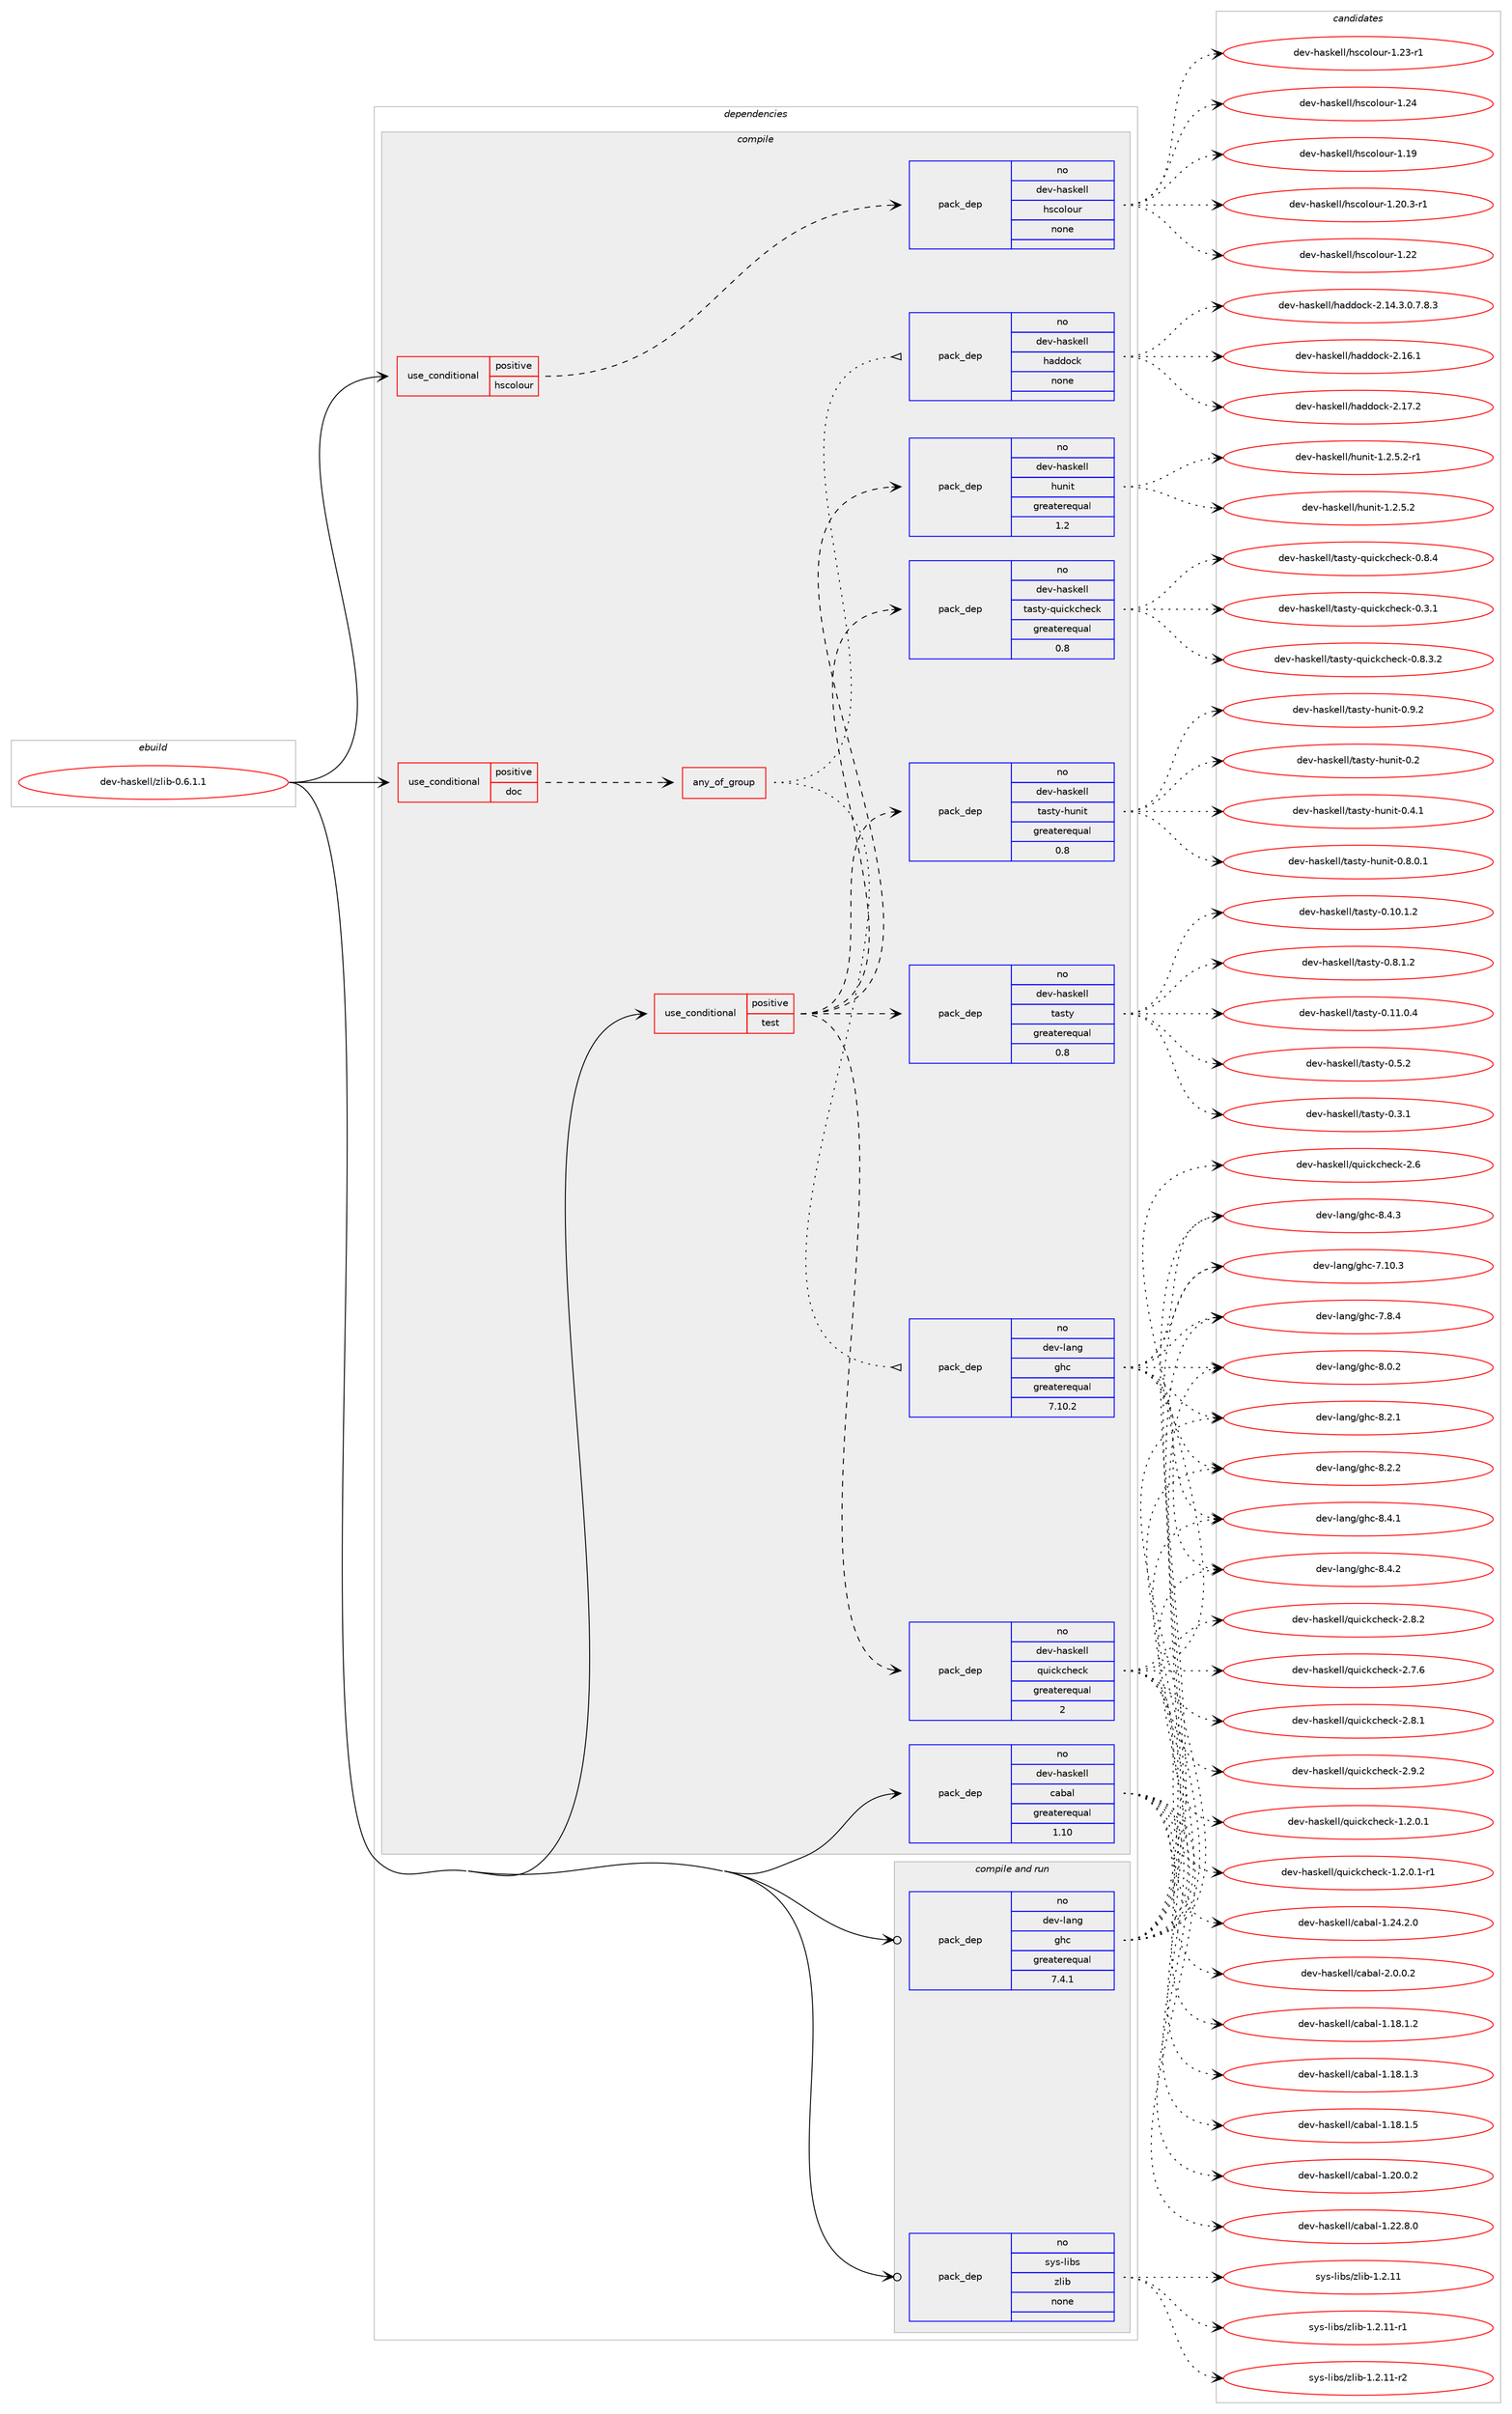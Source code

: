 digraph prolog {

# *************
# Graph options
# *************

newrank=true;
concentrate=true;
compound=true;
graph [rankdir=LR,fontname=Helvetica,fontsize=10,ranksep=1.5];#, ranksep=2.5, nodesep=0.2];
edge  [arrowhead=vee];
node  [fontname=Helvetica,fontsize=10];

# **********
# The ebuild
# **********

subgraph cluster_leftcol {
color=gray;
rank=same;
label=<<i>ebuild</i>>;
id [label="dev-haskell/zlib-0.6.1.1", color=red, width=4, href="../dev-haskell/zlib-0.6.1.1.svg"];
}

# ****************
# The dependencies
# ****************

subgraph cluster_midcol {
color=gray;
label=<<i>dependencies</i>>;
subgraph cluster_compile {
fillcolor="#eeeeee";
style=filled;
label=<<i>compile</i>>;
subgraph cond362324 {
dependency1350331 [label=<<TABLE BORDER="0" CELLBORDER="1" CELLSPACING="0" CELLPADDING="4"><TR><TD ROWSPAN="3" CELLPADDING="10">use_conditional</TD></TR><TR><TD>positive</TD></TR><TR><TD>doc</TD></TR></TABLE>>, shape=none, color=red];
subgraph any21869 {
dependency1350332 [label=<<TABLE BORDER="0" CELLBORDER="1" CELLSPACING="0" CELLPADDING="4"><TR><TD CELLPADDING="10">any_of_group</TD></TR></TABLE>>, shape=none, color=red];subgraph pack965586 {
dependency1350333 [label=<<TABLE BORDER="0" CELLBORDER="1" CELLSPACING="0" CELLPADDING="4" WIDTH="220"><TR><TD ROWSPAN="6" CELLPADDING="30">pack_dep</TD></TR><TR><TD WIDTH="110">no</TD></TR><TR><TD>dev-haskell</TD></TR><TR><TD>haddock</TD></TR><TR><TD>none</TD></TR><TR><TD></TD></TR></TABLE>>, shape=none, color=blue];
}
dependency1350332:e -> dependency1350333:w [weight=20,style="dotted",arrowhead="oinv"];
subgraph pack965587 {
dependency1350334 [label=<<TABLE BORDER="0" CELLBORDER="1" CELLSPACING="0" CELLPADDING="4" WIDTH="220"><TR><TD ROWSPAN="6" CELLPADDING="30">pack_dep</TD></TR><TR><TD WIDTH="110">no</TD></TR><TR><TD>dev-lang</TD></TR><TR><TD>ghc</TD></TR><TR><TD>greaterequal</TD></TR><TR><TD>7.10.2</TD></TR></TABLE>>, shape=none, color=blue];
}
dependency1350332:e -> dependency1350334:w [weight=20,style="dotted",arrowhead="oinv"];
}
dependency1350331:e -> dependency1350332:w [weight=20,style="dashed",arrowhead="vee"];
}
id:e -> dependency1350331:w [weight=20,style="solid",arrowhead="vee"];
subgraph cond362325 {
dependency1350335 [label=<<TABLE BORDER="0" CELLBORDER="1" CELLSPACING="0" CELLPADDING="4"><TR><TD ROWSPAN="3" CELLPADDING="10">use_conditional</TD></TR><TR><TD>positive</TD></TR><TR><TD>hscolour</TD></TR></TABLE>>, shape=none, color=red];
subgraph pack965588 {
dependency1350336 [label=<<TABLE BORDER="0" CELLBORDER="1" CELLSPACING="0" CELLPADDING="4" WIDTH="220"><TR><TD ROWSPAN="6" CELLPADDING="30">pack_dep</TD></TR><TR><TD WIDTH="110">no</TD></TR><TR><TD>dev-haskell</TD></TR><TR><TD>hscolour</TD></TR><TR><TD>none</TD></TR><TR><TD></TD></TR></TABLE>>, shape=none, color=blue];
}
dependency1350335:e -> dependency1350336:w [weight=20,style="dashed",arrowhead="vee"];
}
id:e -> dependency1350335:w [weight=20,style="solid",arrowhead="vee"];
subgraph cond362326 {
dependency1350337 [label=<<TABLE BORDER="0" CELLBORDER="1" CELLSPACING="0" CELLPADDING="4"><TR><TD ROWSPAN="3" CELLPADDING="10">use_conditional</TD></TR><TR><TD>positive</TD></TR><TR><TD>test</TD></TR></TABLE>>, shape=none, color=red];
subgraph pack965589 {
dependency1350338 [label=<<TABLE BORDER="0" CELLBORDER="1" CELLSPACING="0" CELLPADDING="4" WIDTH="220"><TR><TD ROWSPAN="6" CELLPADDING="30">pack_dep</TD></TR><TR><TD WIDTH="110">no</TD></TR><TR><TD>dev-haskell</TD></TR><TR><TD>hunit</TD></TR><TR><TD>greaterequal</TD></TR><TR><TD>1.2</TD></TR></TABLE>>, shape=none, color=blue];
}
dependency1350337:e -> dependency1350338:w [weight=20,style="dashed",arrowhead="vee"];
subgraph pack965590 {
dependency1350339 [label=<<TABLE BORDER="0" CELLBORDER="1" CELLSPACING="0" CELLPADDING="4" WIDTH="220"><TR><TD ROWSPAN="6" CELLPADDING="30">pack_dep</TD></TR><TR><TD WIDTH="110">no</TD></TR><TR><TD>dev-haskell</TD></TR><TR><TD>quickcheck</TD></TR><TR><TD>greaterequal</TD></TR><TR><TD>2</TD></TR></TABLE>>, shape=none, color=blue];
}
dependency1350337:e -> dependency1350339:w [weight=20,style="dashed",arrowhead="vee"];
subgraph pack965591 {
dependency1350340 [label=<<TABLE BORDER="0" CELLBORDER="1" CELLSPACING="0" CELLPADDING="4" WIDTH="220"><TR><TD ROWSPAN="6" CELLPADDING="30">pack_dep</TD></TR><TR><TD WIDTH="110">no</TD></TR><TR><TD>dev-haskell</TD></TR><TR><TD>tasty</TD></TR><TR><TD>greaterequal</TD></TR><TR><TD>0.8</TD></TR></TABLE>>, shape=none, color=blue];
}
dependency1350337:e -> dependency1350340:w [weight=20,style="dashed",arrowhead="vee"];
subgraph pack965592 {
dependency1350341 [label=<<TABLE BORDER="0" CELLBORDER="1" CELLSPACING="0" CELLPADDING="4" WIDTH="220"><TR><TD ROWSPAN="6" CELLPADDING="30">pack_dep</TD></TR><TR><TD WIDTH="110">no</TD></TR><TR><TD>dev-haskell</TD></TR><TR><TD>tasty-hunit</TD></TR><TR><TD>greaterequal</TD></TR><TR><TD>0.8</TD></TR></TABLE>>, shape=none, color=blue];
}
dependency1350337:e -> dependency1350341:w [weight=20,style="dashed",arrowhead="vee"];
subgraph pack965593 {
dependency1350342 [label=<<TABLE BORDER="0" CELLBORDER="1" CELLSPACING="0" CELLPADDING="4" WIDTH="220"><TR><TD ROWSPAN="6" CELLPADDING="30">pack_dep</TD></TR><TR><TD WIDTH="110">no</TD></TR><TR><TD>dev-haskell</TD></TR><TR><TD>tasty-quickcheck</TD></TR><TR><TD>greaterequal</TD></TR><TR><TD>0.8</TD></TR></TABLE>>, shape=none, color=blue];
}
dependency1350337:e -> dependency1350342:w [weight=20,style="dashed",arrowhead="vee"];
}
id:e -> dependency1350337:w [weight=20,style="solid",arrowhead="vee"];
subgraph pack965594 {
dependency1350343 [label=<<TABLE BORDER="0" CELLBORDER="1" CELLSPACING="0" CELLPADDING="4" WIDTH="220"><TR><TD ROWSPAN="6" CELLPADDING="30">pack_dep</TD></TR><TR><TD WIDTH="110">no</TD></TR><TR><TD>dev-haskell</TD></TR><TR><TD>cabal</TD></TR><TR><TD>greaterequal</TD></TR><TR><TD>1.10</TD></TR></TABLE>>, shape=none, color=blue];
}
id:e -> dependency1350343:w [weight=20,style="solid",arrowhead="vee"];
}
subgraph cluster_compileandrun {
fillcolor="#eeeeee";
style=filled;
label=<<i>compile and run</i>>;
subgraph pack965595 {
dependency1350344 [label=<<TABLE BORDER="0" CELLBORDER="1" CELLSPACING="0" CELLPADDING="4" WIDTH="220"><TR><TD ROWSPAN="6" CELLPADDING="30">pack_dep</TD></TR><TR><TD WIDTH="110">no</TD></TR><TR><TD>dev-lang</TD></TR><TR><TD>ghc</TD></TR><TR><TD>greaterequal</TD></TR><TR><TD>7.4.1</TD></TR></TABLE>>, shape=none, color=blue];
}
id:e -> dependency1350344:w [weight=20,style="solid",arrowhead="odotvee"];
subgraph pack965596 {
dependency1350345 [label=<<TABLE BORDER="0" CELLBORDER="1" CELLSPACING="0" CELLPADDING="4" WIDTH="220"><TR><TD ROWSPAN="6" CELLPADDING="30">pack_dep</TD></TR><TR><TD WIDTH="110">no</TD></TR><TR><TD>sys-libs</TD></TR><TR><TD>zlib</TD></TR><TR><TD>none</TD></TR><TR><TD></TD></TR></TABLE>>, shape=none, color=blue];
}
id:e -> dependency1350345:w [weight=20,style="solid",arrowhead="odotvee"];
}
subgraph cluster_run {
fillcolor="#eeeeee";
style=filled;
label=<<i>run</i>>;
}
}

# **************
# The candidates
# **************

subgraph cluster_choices {
rank=same;
color=gray;
label=<<i>candidates</i>>;

subgraph choice965586 {
color=black;
nodesep=1;
choice1001011184510497115107101108108471049710010011199107455046495246514648465546564651 [label="dev-haskell/haddock-2.14.3.0.7.8.3", color=red, width=4,href="../dev-haskell/haddock-2.14.3.0.7.8.3.svg"];
choice100101118451049711510710110810847104971001001119910745504649544649 [label="dev-haskell/haddock-2.16.1", color=red, width=4,href="../dev-haskell/haddock-2.16.1.svg"];
choice100101118451049711510710110810847104971001001119910745504649554650 [label="dev-haskell/haddock-2.17.2", color=red, width=4,href="../dev-haskell/haddock-2.17.2.svg"];
dependency1350333:e -> choice1001011184510497115107101108108471049710010011199107455046495246514648465546564651:w [style=dotted,weight="100"];
dependency1350333:e -> choice100101118451049711510710110810847104971001001119910745504649544649:w [style=dotted,weight="100"];
dependency1350333:e -> choice100101118451049711510710110810847104971001001119910745504649554650:w [style=dotted,weight="100"];
}
subgraph choice965587 {
color=black;
nodesep=1;
choice1001011184510897110103471031049945554649484651 [label="dev-lang/ghc-7.10.3", color=red, width=4,href="../dev-lang/ghc-7.10.3.svg"];
choice10010111845108971101034710310499455546564652 [label="dev-lang/ghc-7.8.4", color=red, width=4,href="../dev-lang/ghc-7.8.4.svg"];
choice10010111845108971101034710310499455646484650 [label="dev-lang/ghc-8.0.2", color=red, width=4,href="../dev-lang/ghc-8.0.2.svg"];
choice10010111845108971101034710310499455646504649 [label="dev-lang/ghc-8.2.1", color=red, width=4,href="../dev-lang/ghc-8.2.1.svg"];
choice10010111845108971101034710310499455646504650 [label="dev-lang/ghc-8.2.2", color=red, width=4,href="../dev-lang/ghc-8.2.2.svg"];
choice10010111845108971101034710310499455646524649 [label="dev-lang/ghc-8.4.1", color=red, width=4,href="../dev-lang/ghc-8.4.1.svg"];
choice10010111845108971101034710310499455646524650 [label="dev-lang/ghc-8.4.2", color=red, width=4,href="../dev-lang/ghc-8.4.2.svg"];
choice10010111845108971101034710310499455646524651 [label="dev-lang/ghc-8.4.3", color=red, width=4,href="../dev-lang/ghc-8.4.3.svg"];
dependency1350334:e -> choice1001011184510897110103471031049945554649484651:w [style=dotted,weight="100"];
dependency1350334:e -> choice10010111845108971101034710310499455546564652:w [style=dotted,weight="100"];
dependency1350334:e -> choice10010111845108971101034710310499455646484650:w [style=dotted,weight="100"];
dependency1350334:e -> choice10010111845108971101034710310499455646504649:w [style=dotted,weight="100"];
dependency1350334:e -> choice10010111845108971101034710310499455646504650:w [style=dotted,weight="100"];
dependency1350334:e -> choice10010111845108971101034710310499455646524649:w [style=dotted,weight="100"];
dependency1350334:e -> choice10010111845108971101034710310499455646524650:w [style=dotted,weight="100"];
dependency1350334:e -> choice10010111845108971101034710310499455646524651:w [style=dotted,weight="100"];
}
subgraph choice965588 {
color=black;
nodesep=1;
choice100101118451049711510710110810847104115991111081111171144549464957 [label="dev-haskell/hscolour-1.19", color=red, width=4,href="../dev-haskell/hscolour-1.19.svg"];
choice10010111845104971151071011081084710411599111108111117114454946504846514511449 [label="dev-haskell/hscolour-1.20.3-r1", color=red, width=4,href="../dev-haskell/hscolour-1.20.3-r1.svg"];
choice100101118451049711510710110810847104115991111081111171144549465050 [label="dev-haskell/hscolour-1.22", color=red, width=4,href="../dev-haskell/hscolour-1.22.svg"];
choice1001011184510497115107101108108471041159911110811111711445494650514511449 [label="dev-haskell/hscolour-1.23-r1", color=red, width=4,href="../dev-haskell/hscolour-1.23-r1.svg"];
choice100101118451049711510710110810847104115991111081111171144549465052 [label="dev-haskell/hscolour-1.24", color=red, width=4,href="../dev-haskell/hscolour-1.24.svg"];
dependency1350336:e -> choice100101118451049711510710110810847104115991111081111171144549464957:w [style=dotted,weight="100"];
dependency1350336:e -> choice10010111845104971151071011081084710411599111108111117114454946504846514511449:w [style=dotted,weight="100"];
dependency1350336:e -> choice100101118451049711510710110810847104115991111081111171144549465050:w [style=dotted,weight="100"];
dependency1350336:e -> choice1001011184510497115107101108108471041159911110811111711445494650514511449:w [style=dotted,weight="100"];
dependency1350336:e -> choice100101118451049711510710110810847104115991111081111171144549465052:w [style=dotted,weight="100"];
}
subgraph choice965589 {
color=black;
nodesep=1;
choice1001011184510497115107101108108471041171101051164549465046534650 [label="dev-haskell/hunit-1.2.5.2", color=red, width=4,href="../dev-haskell/hunit-1.2.5.2.svg"];
choice10010111845104971151071011081084710411711010511645494650465346504511449 [label="dev-haskell/hunit-1.2.5.2-r1", color=red, width=4,href="../dev-haskell/hunit-1.2.5.2-r1.svg"];
dependency1350338:e -> choice1001011184510497115107101108108471041171101051164549465046534650:w [style=dotted,weight="100"];
dependency1350338:e -> choice10010111845104971151071011081084710411711010511645494650465346504511449:w [style=dotted,weight="100"];
}
subgraph choice965590 {
color=black;
nodesep=1;
choice1001011184510497115107101108108471131171059910799104101991074549465046484649 [label="dev-haskell/quickcheck-1.2.0.1", color=red, width=4,href="../dev-haskell/quickcheck-1.2.0.1.svg"];
choice10010111845104971151071011081084711311710599107991041019910745494650464846494511449 [label="dev-haskell/quickcheck-1.2.0.1-r1", color=red, width=4,href="../dev-haskell/quickcheck-1.2.0.1-r1.svg"];
choice10010111845104971151071011081084711311710599107991041019910745504654 [label="dev-haskell/quickcheck-2.6", color=red, width=4,href="../dev-haskell/quickcheck-2.6.svg"];
choice100101118451049711510710110810847113117105991079910410199107455046554654 [label="dev-haskell/quickcheck-2.7.6", color=red, width=4,href="../dev-haskell/quickcheck-2.7.6.svg"];
choice100101118451049711510710110810847113117105991079910410199107455046564649 [label="dev-haskell/quickcheck-2.8.1", color=red, width=4,href="../dev-haskell/quickcheck-2.8.1.svg"];
choice100101118451049711510710110810847113117105991079910410199107455046564650 [label="dev-haskell/quickcheck-2.8.2", color=red, width=4,href="../dev-haskell/quickcheck-2.8.2.svg"];
choice100101118451049711510710110810847113117105991079910410199107455046574650 [label="dev-haskell/quickcheck-2.9.2", color=red, width=4,href="../dev-haskell/quickcheck-2.9.2.svg"];
dependency1350339:e -> choice1001011184510497115107101108108471131171059910799104101991074549465046484649:w [style=dotted,weight="100"];
dependency1350339:e -> choice10010111845104971151071011081084711311710599107991041019910745494650464846494511449:w [style=dotted,weight="100"];
dependency1350339:e -> choice10010111845104971151071011081084711311710599107991041019910745504654:w [style=dotted,weight="100"];
dependency1350339:e -> choice100101118451049711510710110810847113117105991079910410199107455046554654:w [style=dotted,weight="100"];
dependency1350339:e -> choice100101118451049711510710110810847113117105991079910410199107455046564649:w [style=dotted,weight="100"];
dependency1350339:e -> choice100101118451049711510710110810847113117105991079910410199107455046564650:w [style=dotted,weight="100"];
dependency1350339:e -> choice100101118451049711510710110810847113117105991079910410199107455046574650:w [style=dotted,weight="100"];
}
subgraph choice965591 {
color=black;
nodesep=1;
choice10010111845104971151071011081084711697115116121454846494846494650 [label="dev-haskell/tasty-0.10.1.2", color=red, width=4,href="../dev-haskell/tasty-0.10.1.2.svg"];
choice10010111845104971151071011081084711697115116121454846494946484652 [label="dev-haskell/tasty-0.11.0.4", color=red, width=4,href="../dev-haskell/tasty-0.11.0.4.svg"];
choice10010111845104971151071011081084711697115116121454846514649 [label="dev-haskell/tasty-0.3.1", color=red, width=4,href="../dev-haskell/tasty-0.3.1.svg"];
choice10010111845104971151071011081084711697115116121454846534650 [label="dev-haskell/tasty-0.5.2", color=red, width=4,href="../dev-haskell/tasty-0.5.2.svg"];
choice100101118451049711510710110810847116971151161214548465646494650 [label="dev-haskell/tasty-0.8.1.2", color=red, width=4,href="../dev-haskell/tasty-0.8.1.2.svg"];
dependency1350340:e -> choice10010111845104971151071011081084711697115116121454846494846494650:w [style=dotted,weight="100"];
dependency1350340:e -> choice10010111845104971151071011081084711697115116121454846494946484652:w [style=dotted,weight="100"];
dependency1350340:e -> choice10010111845104971151071011081084711697115116121454846514649:w [style=dotted,weight="100"];
dependency1350340:e -> choice10010111845104971151071011081084711697115116121454846534650:w [style=dotted,weight="100"];
dependency1350340:e -> choice100101118451049711510710110810847116971151161214548465646494650:w [style=dotted,weight="100"];
}
subgraph choice965592 {
color=black;
nodesep=1;
choice100101118451049711510710110810847116971151161214510411711010511645484650 [label="dev-haskell/tasty-hunit-0.2", color=red, width=4,href="../dev-haskell/tasty-hunit-0.2.svg"];
choice1001011184510497115107101108108471169711511612145104117110105116454846524649 [label="dev-haskell/tasty-hunit-0.4.1", color=red, width=4,href="../dev-haskell/tasty-hunit-0.4.1.svg"];
choice10010111845104971151071011081084711697115116121451041171101051164548465646484649 [label="dev-haskell/tasty-hunit-0.8.0.1", color=red, width=4,href="../dev-haskell/tasty-hunit-0.8.0.1.svg"];
choice1001011184510497115107101108108471169711511612145104117110105116454846574650 [label="dev-haskell/tasty-hunit-0.9.2", color=red, width=4,href="../dev-haskell/tasty-hunit-0.9.2.svg"];
dependency1350341:e -> choice100101118451049711510710110810847116971151161214510411711010511645484650:w [style=dotted,weight="100"];
dependency1350341:e -> choice1001011184510497115107101108108471169711511612145104117110105116454846524649:w [style=dotted,weight="100"];
dependency1350341:e -> choice10010111845104971151071011081084711697115116121451041171101051164548465646484649:w [style=dotted,weight="100"];
dependency1350341:e -> choice1001011184510497115107101108108471169711511612145104117110105116454846574650:w [style=dotted,weight="100"];
}
subgraph choice965593 {
color=black;
nodesep=1;
choice1001011184510497115107101108108471169711511612145113117105991079910410199107454846514649 [label="dev-haskell/tasty-quickcheck-0.3.1", color=red, width=4,href="../dev-haskell/tasty-quickcheck-0.3.1.svg"];
choice10010111845104971151071011081084711697115116121451131171059910799104101991074548465646514650 [label="dev-haskell/tasty-quickcheck-0.8.3.2", color=red, width=4,href="../dev-haskell/tasty-quickcheck-0.8.3.2.svg"];
choice1001011184510497115107101108108471169711511612145113117105991079910410199107454846564652 [label="dev-haskell/tasty-quickcheck-0.8.4", color=red, width=4,href="../dev-haskell/tasty-quickcheck-0.8.4.svg"];
dependency1350342:e -> choice1001011184510497115107101108108471169711511612145113117105991079910410199107454846514649:w [style=dotted,weight="100"];
dependency1350342:e -> choice10010111845104971151071011081084711697115116121451131171059910799104101991074548465646514650:w [style=dotted,weight="100"];
dependency1350342:e -> choice1001011184510497115107101108108471169711511612145113117105991079910410199107454846564652:w [style=dotted,weight="100"];
}
subgraph choice965594 {
color=black;
nodesep=1;
choice10010111845104971151071011081084799979897108454946495646494650 [label="dev-haskell/cabal-1.18.1.2", color=red, width=4,href="../dev-haskell/cabal-1.18.1.2.svg"];
choice10010111845104971151071011081084799979897108454946495646494651 [label="dev-haskell/cabal-1.18.1.3", color=red, width=4,href="../dev-haskell/cabal-1.18.1.3.svg"];
choice10010111845104971151071011081084799979897108454946495646494653 [label="dev-haskell/cabal-1.18.1.5", color=red, width=4,href="../dev-haskell/cabal-1.18.1.5.svg"];
choice10010111845104971151071011081084799979897108454946504846484650 [label="dev-haskell/cabal-1.20.0.2", color=red, width=4,href="../dev-haskell/cabal-1.20.0.2.svg"];
choice10010111845104971151071011081084799979897108454946505046564648 [label="dev-haskell/cabal-1.22.8.0", color=red, width=4,href="../dev-haskell/cabal-1.22.8.0.svg"];
choice10010111845104971151071011081084799979897108454946505246504648 [label="dev-haskell/cabal-1.24.2.0", color=red, width=4,href="../dev-haskell/cabal-1.24.2.0.svg"];
choice100101118451049711510710110810847999798971084550464846484650 [label="dev-haskell/cabal-2.0.0.2", color=red, width=4,href="../dev-haskell/cabal-2.0.0.2.svg"];
dependency1350343:e -> choice10010111845104971151071011081084799979897108454946495646494650:w [style=dotted,weight="100"];
dependency1350343:e -> choice10010111845104971151071011081084799979897108454946495646494651:w [style=dotted,weight="100"];
dependency1350343:e -> choice10010111845104971151071011081084799979897108454946495646494653:w [style=dotted,weight="100"];
dependency1350343:e -> choice10010111845104971151071011081084799979897108454946504846484650:w [style=dotted,weight="100"];
dependency1350343:e -> choice10010111845104971151071011081084799979897108454946505046564648:w [style=dotted,weight="100"];
dependency1350343:e -> choice10010111845104971151071011081084799979897108454946505246504648:w [style=dotted,weight="100"];
dependency1350343:e -> choice100101118451049711510710110810847999798971084550464846484650:w [style=dotted,weight="100"];
}
subgraph choice965595 {
color=black;
nodesep=1;
choice1001011184510897110103471031049945554649484651 [label="dev-lang/ghc-7.10.3", color=red, width=4,href="../dev-lang/ghc-7.10.3.svg"];
choice10010111845108971101034710310499455546564652 [label="dev-lang/ghc-7.8.4", color=red, width=4,href="../dev-lang/ghc-7.8.4.svg"];
choice10010111845108971101034710310499455646484650 [label="dev-lang/ghc-8.0.2", color=red, width=4,href="../dev-lang/ghc-8.0.2.svg"];
choice10010111845108971101034710310499455646504649 [label="dev-lang/ghc-8.2.1", color=red, width=4,href="../dev-lang/ghc-8.2.1.svg"];
choice10010111845108971101034710310499455646504650 [label="dev-lang/ghc-8.2.2", color=red, width=4,href="../dev-lang/ghc-8.2.2.svg"];
choice10010111845108971101034710310499455646524649 [label="dev-lang/ghc-8.4.1", color=red, width=4,href="../dev-lang/ghc-8.4.1.svg"];
choice10010111845108971101034710310499455646524650 [label="dev-lang/ghc-8.4.2", color=red, width=4,href="../dev-lang/ghc-8.4.2.svg"];
choice10010111845108971101034710310499455646524651 [label="dev-lang/ghc-8.4.3", color=red, width=4,href="../dev-lang/ghc-8.4.3.svg"];
dependency1350344:e -> choice1001011184510897110103471031049945554649484651:w [style=dotted,weight="100"];
dependency1350344:e -> choice10010111845108971101034710310499455546564652:w [style=dotted,weight="100"];
dependency1350344:e -> choice10010111845108971101034710310499455646484650:w [style=dotted,weight="100"];
dependency1350344:e -> choice10010111845108971101034710310499455646504649:w [style=dotted,weight="100"];
dependency1350344:e -> choice10010111845108971101034710310499455646504650:w [style=dotted,weight="100"];
dependency1350344:e -> choice10010111845108971101034710310499455646524649:w [style=dotted,weight="100"];
dependency1350344:e -> choice10010111845108971101034710310499455646524650:w [style=dotted,weight="100"];
dependency1350344:e -> choice10010111845108971101034710310499455646524651:w [style=dotted,weight="100"];
}
subgraph choice965596 {
color=black;
nodesep=1;
choice1151211154510810598115471221081059845494650464949 [label="sys-libs/zlib-1.2.11", color=red, width=4,href="../sys-libs/zlib-1.2.11.svg"];
choice11512111545108105981154712210810598454946504649494511449 [label="sys-libs/zlib-1.2.11-r1", color=red, width=4,href="../sys-libs/zlib-1.2.11-r1.svg"];
choice11512111545108105981154712210810598454946504649494511450 [label="sys-libs/zlib-1.2.11-r2", color=red, width=4,href="../sys-libs/zlib-1.2.11-r2.svg"];
dependency1350345:e -> choice1151211154510810598115471221081059845494650464949:w [style=dotted,weight="100"];
dependency1350345:e -> choice11512111545108105981154712210810598454946504649494511449:w [style=dotted,weight="100"];
dependency1350345:e -> choice11512111545108105981154712210810598454946504649494511450:w [style=dotted,weight="100"];
}
}

}
